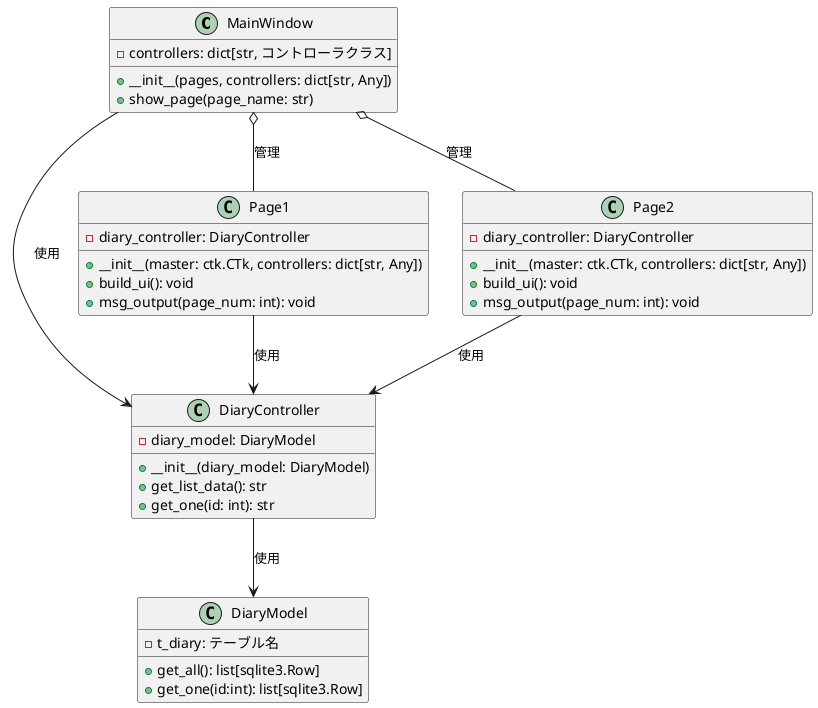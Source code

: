 @startuml name

' クラス定義
class MainWindow {
    - controllers: dict[str, コントローラクラス]
    + __init__(pages, controllers: dict[str, Any])
    + show_page(page_name: str)
}

class DiaryController {
    - diary_model: DiaryModel
    + __init__(diary_model: DiaryModel)
    + get_list_data(): str
    + get_one(id: int): str
}

class DiaryModel {
    - t_diary: テーブル名
    + get_all(): list[sqlite3.Row]
    + get_one(id:int): list[sqlite3.Row]
}

class Page1 {
    - diary_controller: DiaryController
    + __init__(master: ctk.CTk, controllers: dict[str, Any])
    + build_ui(): void
    + msg_output(page_num: int): void
}

class Page2 {
    - diary_controller: DiaryController
    + __init__(master: ctk.CTk, controllers: dict[str, Any])
    + build_ui(): void
    + msg_output(page_num: int): void
}

' クラスの関連性を表す
MainWindow o-- Page1 : 管理
MainWindow o-- Page2 : 管理
MainWindow --> DiaryController : 使用
DiaryController --> DiaryModel : 使用
Page1 --> DiaryController : 使用
Page2 --> DiaryController : 使用

@enduml
